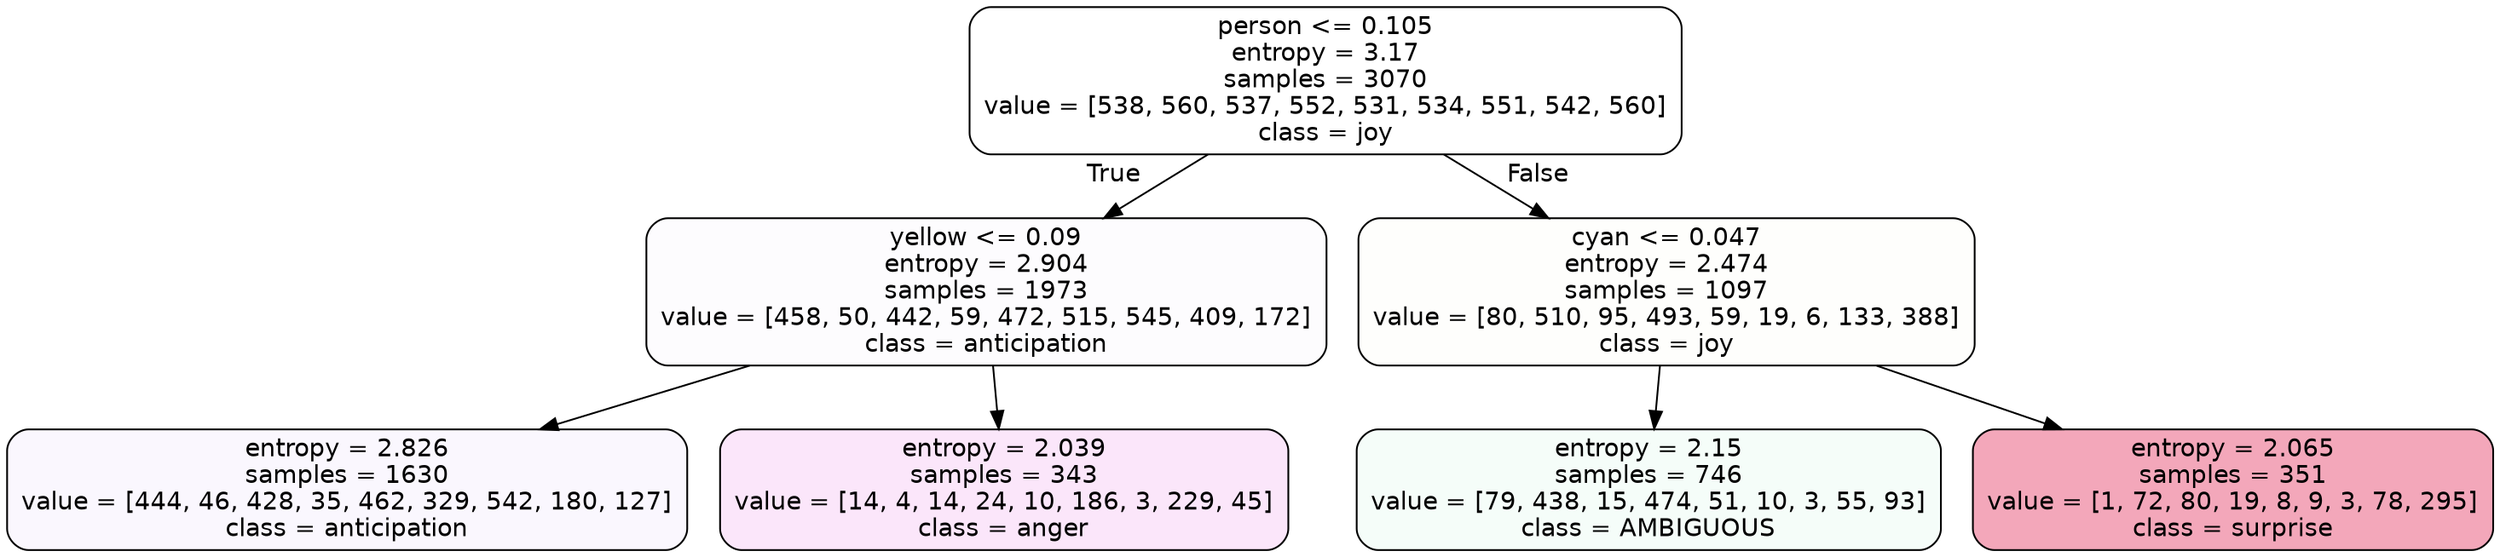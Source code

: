 digraph Tree {
node [shape=box, style="filled, rounded", color="black", fontname=helvetica] ;
edge [fontname=helvetica] ;
0 [label="person <= 0.105\nentropy = 3.17\nsamples = 3070\nvalue = [538, 560, 537, 552, 531, 534, 551, 542, 560]\nclass = joy", fillcolor="#d7e53900"] ;
1 [label="yellow <= 0.09\nentropy = 2.904\nsamples = 1973\nvalue = [458, 50, 442, 59, 472, 515, 545, 409, 172]\nclass = anticipation", fillcolor="#8139e503"] ;
0 -> 1 [labeldistance=2.5, labelangle=45, headlabel="True"] ;
2 [label="entropy = 2.826\nsamples = 1630\nvalue = [444, 46, 428, 35, 462, 329, 542, 180, 127]\nclass = anticipation", fillcolor="#8139e50a"] ;
1 -> 2 ;
3 [label="entropy = 2.039\nsamples = 343\nvalue = [14, 4, 14, 24, 10, 186, 3, 229, 45]\nclass = anger", fillcolor="#e539d720"] ;
1 -> 3 ;
4 [label="cyan <= 0.047\nentropy = 2.474\nsamples = 1097\nvalue = [80, 510, 95, 493, 59, 19, 6, 133, 388]\nclass = joy", fillcolor="#d7e53903"] ;
0 -> 4 [labeldistance=2.5, labelangle=-45, headlabel="False"] ;
5 [label="entropy = 2.15\nsamples = 746\nvalue = [79, 438, 15, 474, 51, 10, 3, 55, 93]\nclass = AMBIGUOUS", fillcolor="#39e5810c"] ;
4 -> 5 ;
6 [label="entropy = 2.065\nsamples = 351\nvalue = [1, 72, 80, 19, 8, 9, 3, 78, 295]\nclass = surprise", fillcolor="#e5396471"] ;
4 -> 6 ;
}